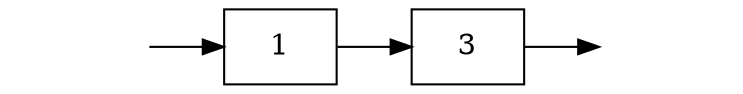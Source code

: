 Digraph G {
front [style=invis]
1 [shape=record]
3 [shape=record]
back [style=invis]
front ->1->3->back
rankdir=LR
}